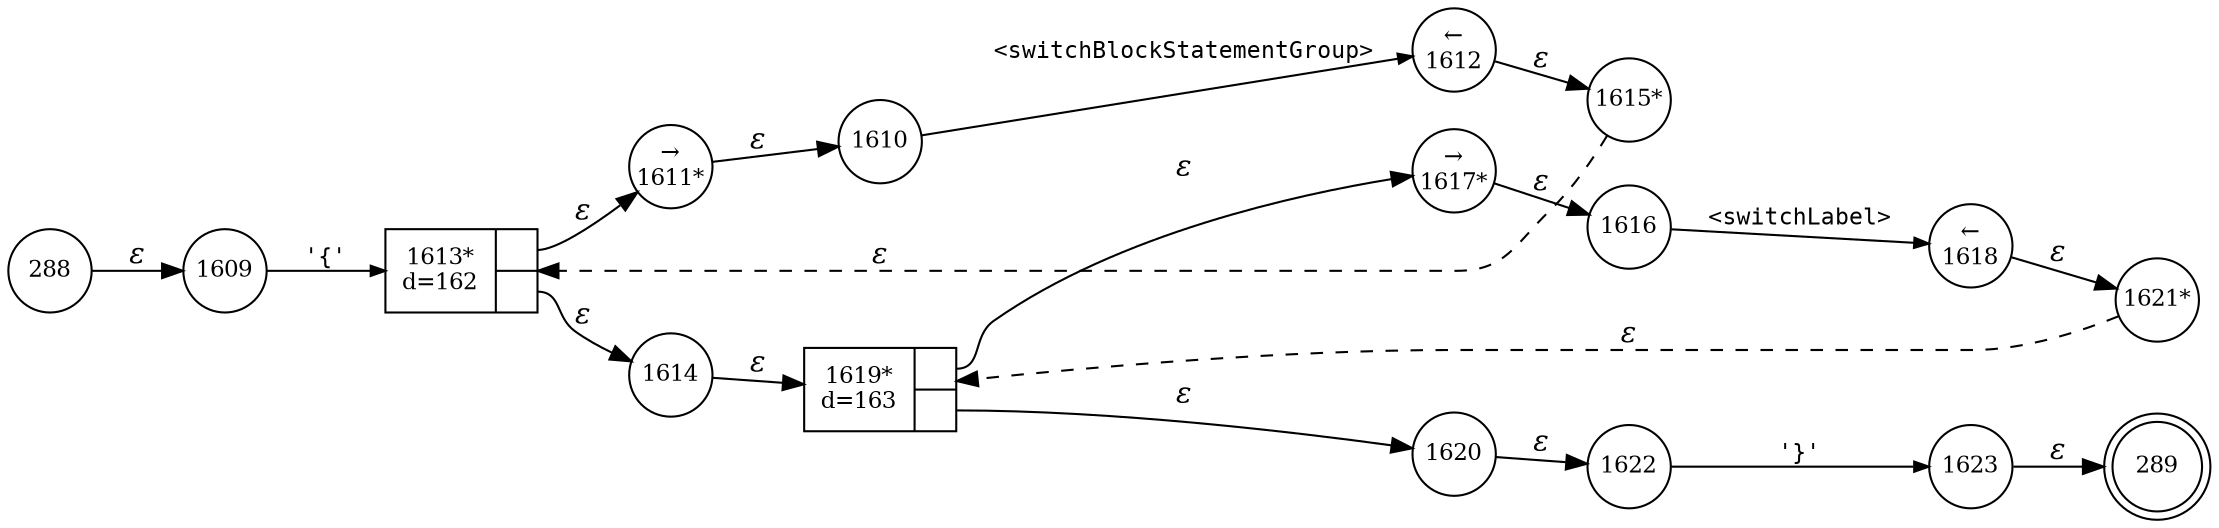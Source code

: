 digraph ATN {
rankdir=LR;
s289[fontsize=11, label="289", shape=doublecircle, fixedsize=true, width=.6];
s288[fontsize=11,label="288", shape=circle, fixedsize=true, width=.55, peripheries=1];
s1609[fontsize=11,label="1609", shape=circle, fixedsize=true, width=.55, peripheries=1];
s1610[fontsize=11,label="1610", shape=circle, fixedsize=true, width=.55, peripheries=1];
s1611[fontsize=11,label="&rarr;\n1611*", shape=circle, fixedsize=true, width=.55, peripheries=1];
s1612[fontsize=11,label="&larr;\n1612", shape=circle, fixedsize=true, width=.55, peripheries=1];
s1613[fontsize=11,label="{1613*\nd=162|{<p0>|<p1>}}", shape=record, fixedsize=false, peripheries=1];
s1614[fontsize=11,label="1614", shape=circle, fixedsize=true, width=.55, peripheries=1];
s1615[fontsize=11,label="1615*", shape=circle, fixedsize=true, width=.55, peripheries=1];
s1616[fontsize=11,label="1616", shape=circle, fixedsize=true, width=.55, peripheries=1];
s1617[fontsize=11,label="&rarr;\n1617*", shape=circle, fixedsize=true, width=.55, peripheries=1];
s1618[fontsize=11,label="&larr;\n1618", shape=circle, fixedsize=true, width=.55, peripheries=1];
s1619[fontsize=11,label="{1619*\nd=163|{<p0>|<p1>}}", shape=record, fixedsize=false, peripheries=1];
s1620[fontsize=11,label="1620", shape=circle, fixedsize=true, width=.55, peripheries=1];
s1621[fontsize=11,label="1621*", shape=circle, fixedsize=true, width=.55, peripheries=1];
s1622[fontsize=11,label="1622", shape=circle, fixedsize=true, width=.55, peripheries=1];
s1623[fontsize=11,label="1623", shape=circle, fixedsize=true, width=.55, peripheries=1];
s288 -> s1609 [fontname="Times-Italic", label="&epsilon;"];
s1609 -> s1613 [fontsize=11, fontname="Courier", arrowsize=.7, label = "'{'", arrowhead = normal];
s1613:p0 -> s1611 [fontname="Times-Italic", label="&epsilon;"];
s1613:p1 -> s1614 [fontname="Times-Italic", label="&epsilon;"];
s1611 -> s1610 [fontname="Times-Italic", label="&epsilon;"];
s1614 -> s1619 [fontname="Times-Italic", label="&epsilon;"];
s1610 -> s1612 [fontsize=11, fontname="Courier", arrowsize=.7, label = "<switchBlockStatementGroup>", arrowhead = normal];
s1619:p0 -> s1617 [fontname="Times-Italic", label="&epsilon;"];
s1619:p1 -> s1620 [fontname="Times-Italic", label="&epsilon;"];
s1612 -> s1615 [fontname="Times-Italic", label="&epsilon;"];
s1617 -> s1616 [fontname="Times-Italic", label="&epsilon;"];
s1620 -> s1622 [fontname="Times-Italic", label="&epsilon;"];
s1615 -> s1613 [fontname="Times-Italic", label="&epsilon;", style="dashed"];
s1616 -> s1618 [fontsize=11, fontname="Courier", arrowsize=.7, label = "<switchLabel>", arrowhead = normal];
s1622 -> s1623 [fontsize=11, fontname="Courier", arrowsize=.7, label = "'}'", arrowhead = normal];
s1618 -> s1621 [fontname="Times-Italic", label="&epsilon;"];
s1623 -> s289 [fontname="Times-Italic", label="&epsilon;"];
s1621 -> s1619 [fontname="Times-Italic", label="&epsilon;", style="dashed"];
}